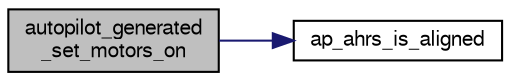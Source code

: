 digraph "autopilot_generated_set_motors_on"
{
  edge [fontname="FreeSans",fontsize="10",labelfontname="FreeSans",labelfontsize="10"];
  node [fontname="FreeSans",fontsize="10",shape=record];
  rankdir="LR";
  Node1 [label="autopilot_generated\l_set_motors_on",height=0.2,width=0.4,color="black", fillcolor="grey75", style="filled", fontcolor="black"];
  Node1 -> Node2 [color="midnightblue",fontsize="10",style="solid",fontname="FreeSans"];
  Node2 [label="ap_ahrs_is_aligned",height=0.2,width=0.4,color="black", fillcolor="white", style="filled",URL="$rotorcraft_2autopilot__utils_8c.html#af72725922c8f82a4bfa00f945376cede",tooltip="Display descent speed in failsafe mode if needed. "];
}
